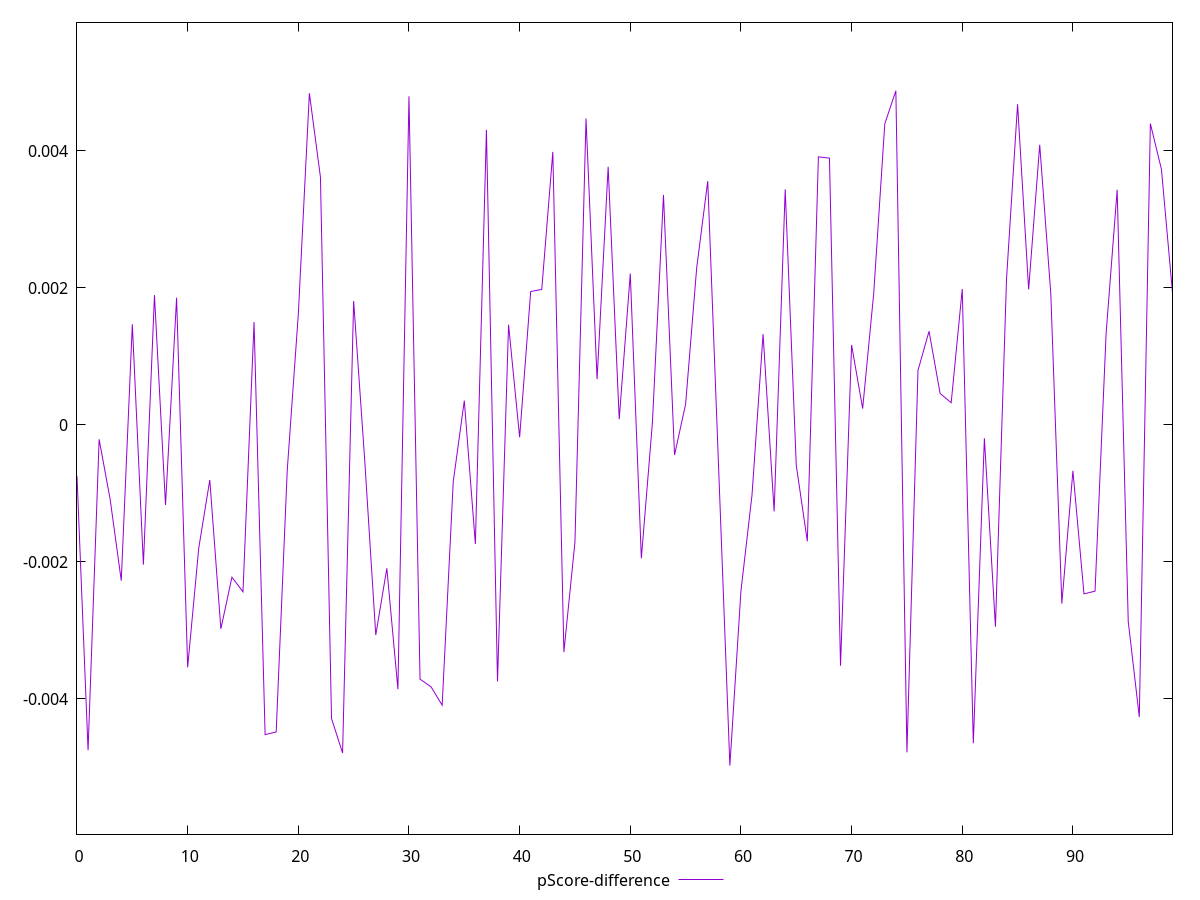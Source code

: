 reset

$pScoreDifference <<EOF
0 -0.0007491530707080529
1 -0.004749288374294697
2 -0.00021039583110993298
3 -0.0010903906290143373
4 -0.0022736169831860664
5 0.0014689587776995083
6 -0.0020401811824565796
7 0.0018947773236153709
8 -0.0011705777941835027
9 0.001858180383160657
10 -0.00353826175456462
11 -0.0018014245614938473
12 -0.000803500387352607
13 -0.002977650605036547
14 -0.002223884970449508
15 -0.0024361770801657467
16 0.001501104716563173
17 -0.004521926596900205
18 -0.004482602557236898
19 -0.0006596220440185374
20 0.0016146057227878763
21 0.00484221171281049
22 0.0036180845703468467
23 -0.004286137711449839
24 -0.004790219826751929
25 0.001809125039395676
26 -0.0005122632766857427
27 -0.003067186643564229
28 -0.0020930437515805367
29 -0.003859064953350727
30 0.00479837436415248
31 -0.003711767663649085
32 -0.003824825092893336
33 -0.004092304426013049
34 -0.0008307551094813015
35 0.00035480912872776216
36 -0.0017387511654099463
37 0.0043073935811378805
38 -0.0037442488193595302
39 0.001463537406989679
40 -0.00017969526454614249
41 0.0019481075674834258
42 0.001978570641753774
43 0.0039864691912483985
44 -0.0033166867130598465
45 -0.0017082346957492875
46 0.004473915974079021
47 0.0006679605672265665
48 0.0037689350725773063
49 0.00008424891826502856
50 0.002208754786870548
51 -0.0019471794767348949
52 0.00003270874971891824
53 0.0033575948241001408
54 -0.00043834645491158675
55 0.00030303137427550864
56 0.002290797380767262
57 0.003560204304326381
58 -0.0006967957236991285
59 -0.004974512378393359
60 -0.002425722801084329
61 -0.0010247733358921818
62 0.0013251941709589432
63 -0.0012630514948377969
64 0.00343931742508069
65 -0.0005898251763271078
66 -0.0016984478764115463
67 0.003914129215019602
68 0.0038948574849505535
69 -0.0035168859796796403
70 0.0011675768320706381
71 0.00023887401929895136
72 0.0019237058696919551
73 0.0043966591120645215
74 0.004878563528531721
75 -0.0047799078194226685
76 0.0007957598233772067
77 0.0013675761530733133
78 0.0004596789315325922
79 0.0003247013464359183
80 0.001984298643203264
81 -0.00464734939577971
82 -0.00019386494199150062
83 -0.0029474873266419066
84 0.0021262874335717385
85 0.004682258174650872
86 0.0019787286350967936
87 0.004089966225924335
88 0.0019211082267512891
89 -0.0026081917743194794
90 -0.0006705193478040161
91 -0.002466137554919201
92 -0.002427314978026507
93 0.0013341811286485816
94 0.0034337024053245624
95 -0.002869426300179334
96 -0.004264983535924416
97 0.004400123512703802
98 0.0037331090925804
99 0.0019296675724704282
EOF

set key outside below
set xrange [0:99]
set yrange [-0.005974512378393359:0.005878563528531721]
set trange [-0.005974512378393359:0.005878563528531721]
set terminal svg size 640, 500 enhanced background rgb 'white'
set output "report_00015_2021-02-09T16-11-33.973Z/largest-contentful-paint/samples/pages+cached+noadtech+nomedia+nocss/pScore-difference/values.svg"

plot $pScoreDifference title "pScore-difference" with line

reset
